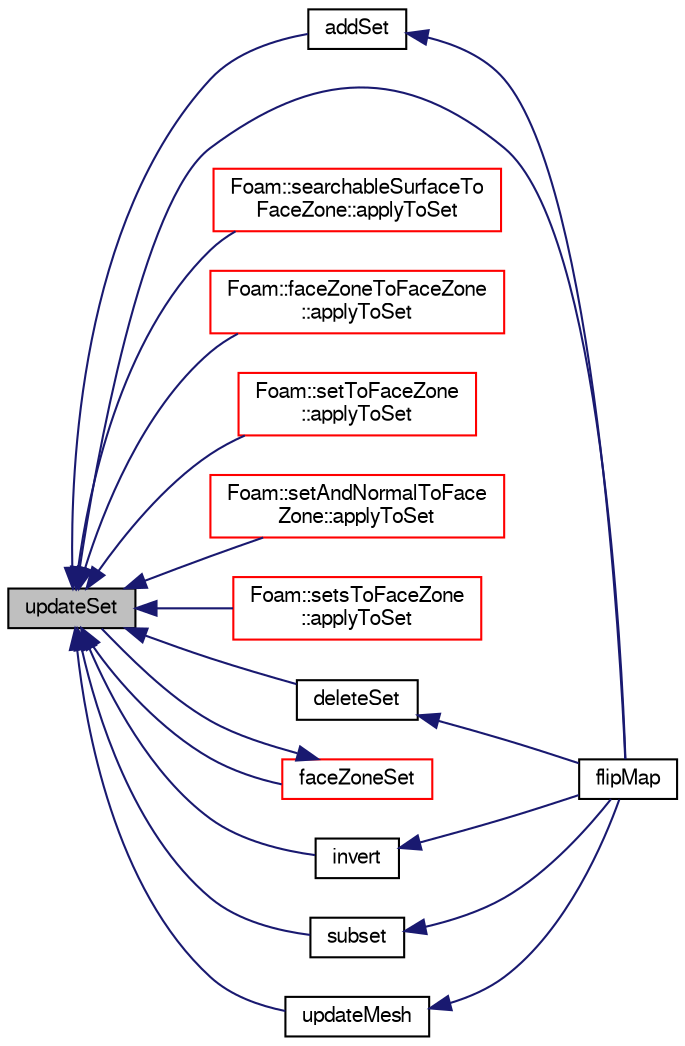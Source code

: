 digraph "updateSet"
{
  bgcolor="transparent";
  edge [fontname="FreeSans",fontsize="10",labelfontname="FreeSans",labelfontsize="10"];
  node [fontname="FreeSans",fontsize="10",shape=record];
  rankdir="LR";
  Node2194 [label="updateSet",height=0.2,width=0.4,color="black", fillcolor="grey75", style="filled", fontcolor="black"];
  Node2194 -> Node2195 [dir="back",color="midnightblue",fontsize="10",style="solid",fontname="FreeSans"];
  Node2195 [label="addSet",height=0.2,width=0.4,color="black",URL="$a25450.html#aac9372868e32f2c7de8b956890f035c2",tooltip="Add elements present in set. "];
  Node2195 -> Node2196 [dir="back",color="midnightblue",fontsize="10",style="solid",fontname="FreeSans"];
  Node2196 [label="flipMap",height=0.2,width=0.4,color="black",URL="$a25450.html#a996e4df6a09881dbc50a7e1af0c65424"];
  Node2194 -> Node2197 [dir="back",color="midnightblue",fontsize="10",style="solid",fontname="FreeSans"];
  Node2197 [label="Foam::searchableSurfaceTo\lFaceZone::applyToSet",height=0.2,width=0.4,color="red",URL="$a25386.html#a2d6074569c50892cef0d0f02422c89d1"];
  Node2194 -> Node2200 [dir="back",color="midnightblue",fontsize="10",style="solid",fontname="FreeSans"];
  Node2200 [label="Foam::faceZoneToFaceZone\l::applyToSet",height=0.2,width=0.4,color="red",URL="$a25382.html#a2d6074569c50892cef0d0f02422c89d1"];
  Node2194 -> Node2203 [dir="back",color="midnightblue",fontsize="10",style="solid",fontname="FreeSans"];
  Node2203 [label="Foam::setToFaceZone\l::applyToSet",height=0.2,width=0.4,color="red",URL="$a25398.html#a2d6074569c50892cef0d0f02422c89d1"];
  Node2194 -> Node2206 [dir="back",color="midnightblue",fontsize="10",style="solid",fontname="FreeSans"];
  Node2206 [label="Foam::setAndNormalToFace\lZone::applyToSet",height=0.2,width=0.4,color="red",URL="$a25390.html#a2d6074569c50892cef0d0f02422c89d1"];
  Node2194 -> Node2209 [dir="back",color="midnightblue",fontsize="10",style="solid",fontname="FreeSans"];
  Node2209 [label="Foam::setsToFaceZone\l::applyToSet",height=0.2,width=0.4,color="red",URL="$a25394.html#a2d6074569c50892cef0d0f02422c89d1"];
  Node2194 -> Node2212 [dir="back",color="midnightblue",fontsize="10",style="solid",fontname="FreeSans"];
  Node2212 [label="deleteSet",height=0.2,width=0.4,color="black",URL="$a25450.html#a839cd96efb75b9c2926af738ca9657a6",tooltip="Delete elements present in set. "];
  Node2212 -> Node2196 [dir="back",color="midnightblue",fontsize="10",style="solid",fontname="FreeSans"];
  Node2194 -> Node2213 [dir="back",color="midnightblue",fontsize="10",style="solid",fontname="FreeSans"];
  Node2213 [label="faceZoneSet",height=0.2,width=0.4,color="red",URL="$a25450.html#ace6e4b16ad35bf8903c38685a92d7789",tooltip="Construct from objectRegistry and name. "];
  Node2213 -> Node2194 [dir="back",color="midnightblue",fontsize="10",style="solid",fontname="FreeSans"];
  Node2194 -> Node2196 [dir="back",color="midnightblue",fontsize="10",style="solid",fontname="FreeSans"];
  Node2194 -> Node2215 [dir="back",color="midnightblue",fontsize="10",style="solid",fontname="FreeSans"];
  Node2215 [label="invert",height=0.2,width=0.4,color="black",URL="$a25450.html#a35fb7dbde3f7be406451bf0a8eb57d2e",tooltip="Invert contents. (insert all members 0..maxLen-1 which were not in. "];
  Node2215 -> Node2196 [dir="back",color="midnightblue",fontsize="10",style="solid",fontname="FreeSans"];
  Node2194 -> Node2216 [dir="back",color="midnightblue",fontsize="10",style="solid",fontname="FreeSans"];
  Node2216 [label="subset",height=0.2,width=0.4,color="black",URL="$a25450.html#aca3bc27ef071fc2fccd797b459d8d979",tooltip="Subset contents. Only elements present in both sets remain. "];
  Node2216 -> Node2196 [dir="back",color="midnightblue",fontsize="10",style="solid",fontname="FreeSans"];
  Node2194 -> Node2217 [dir="back",color="midnightblue",fontsize="10",style="solid",fontname="FreeSans"];
  Node2217 [label="updateMesh",height=0.2,width=0.4,color="black",URL="$a25450.html#ac7d581e56f61ad4d997421e3a7470d42",tooltip="Update any stored data for new labels. "];
  Node2217 -> Node2196 [dir="back",color="midnightblue",fontsize="10",style="solid",fontname="FreeSans"];
}
